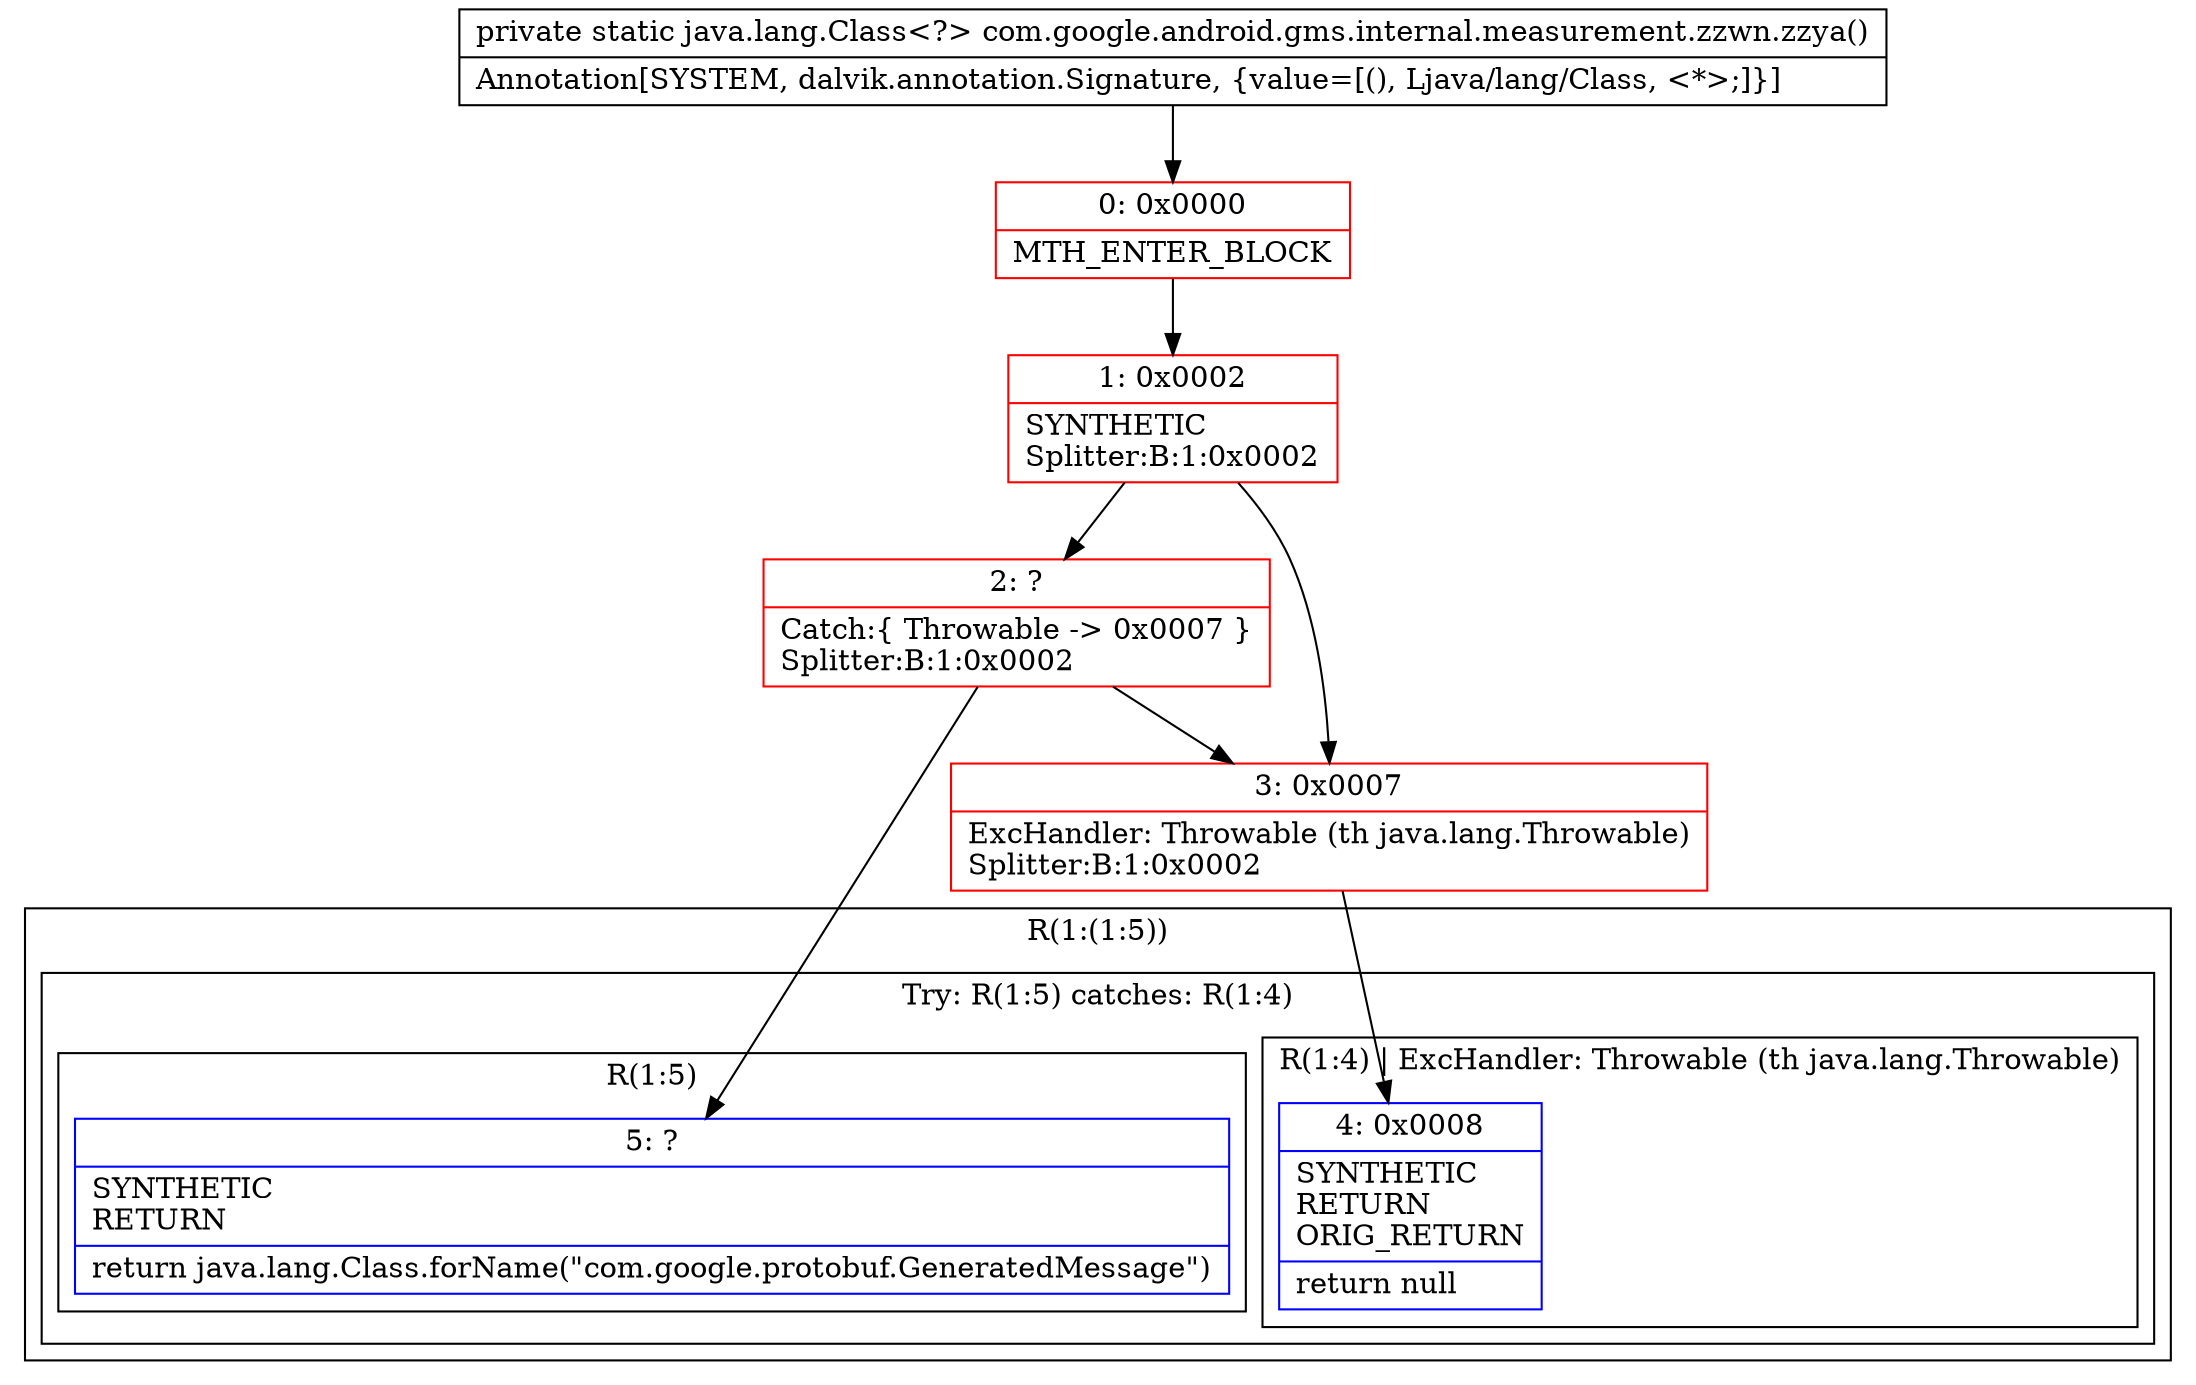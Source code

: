 digraph "CFG forcom.google.android.gms.internal.measurement.zzwn.zzya()Ljava\/lang\/Class;" {
subgraph cluster_Region_1131303246 {
label = "R(1:(1:5))";
node [shape=record,color=blue];
subgraph cluster_TryCatchRegion_2145959090 {
label = "Try: R(1:5) catches: R(1:4)";
node [shape=record,color=blue];
subgraph cluster_Region_1508187839 {
label = "R(1:5)";
node [shape=record,color=blue];
Node_5 [shape=record,label="{5\:\ ?|SYNTHETIC\lRETURN\l|return java.lang.Class.forName(\"com.google.protobuf.GeneratedMessage\")\l}"];
}
subgraph cluster_Region_1959723454 {
label = "R(1:4) | ExcHandler: Throwable (th java.lang.Throwable)\l";
node [shape=record,color=blue];
Node_4 [shape=record,label="{4\:\ 0x0008|SYNTHETIC\lRETURN\lORIG_RETURN\l|return null\l}"];
}
}
}
subgraph cluster_Region_1959723454 {
label = "R(1:4) | ExcHandler: Throwable (th java.lang.Throwable)\l";
node [shape=record,color=blue];
Node_4 [shape=record,label="{4\:\ 0x0008|SYNTHETIC\lRETURN\lORIG_RETURN\l|return null\l}"];
}
Node_0 [shape=record,color=red,label="{0\:\ 0x0000|MTH_ENTER_BLOCK\l}"];
Node_1 [shape=record,color=red,label="{1\:\ 0x0002|SYNTHETIC\lSplitter:B:1:0x0002\l}"];
Node_2 [shape=record,color=red,label="{2\:\ ?|Catch:\{ Throwable \-\> 0x0007 \}\lSplitter:B:1:0x0002\l}"];
Node_3 [shape=record,color=red,label="{3\:\ 0x0007|ExcHandler: Throwable (th java.lang.Throwable)\lSplitter:B:1:0x0002\l}"];
MethodNode[shape=record,label="{private static java.lang.Class\<?\> com.google.android.gms.internal.measurement.zzwn.zzya()  | Annotation[SYSTEM, dalvik.annotation.Signature, \{value=[(), Ljava\/lang\/Class, \<*\>;]\}]\l}"];
MethodNode -> Node_0;
Node_0 -> Node_1;
Node_1 -> Node_2;
Node_1 -> Node_3;
Node_2 -> Node_3;
Node_2 -> Node_5;
Node_3 -> Node_4;
}

